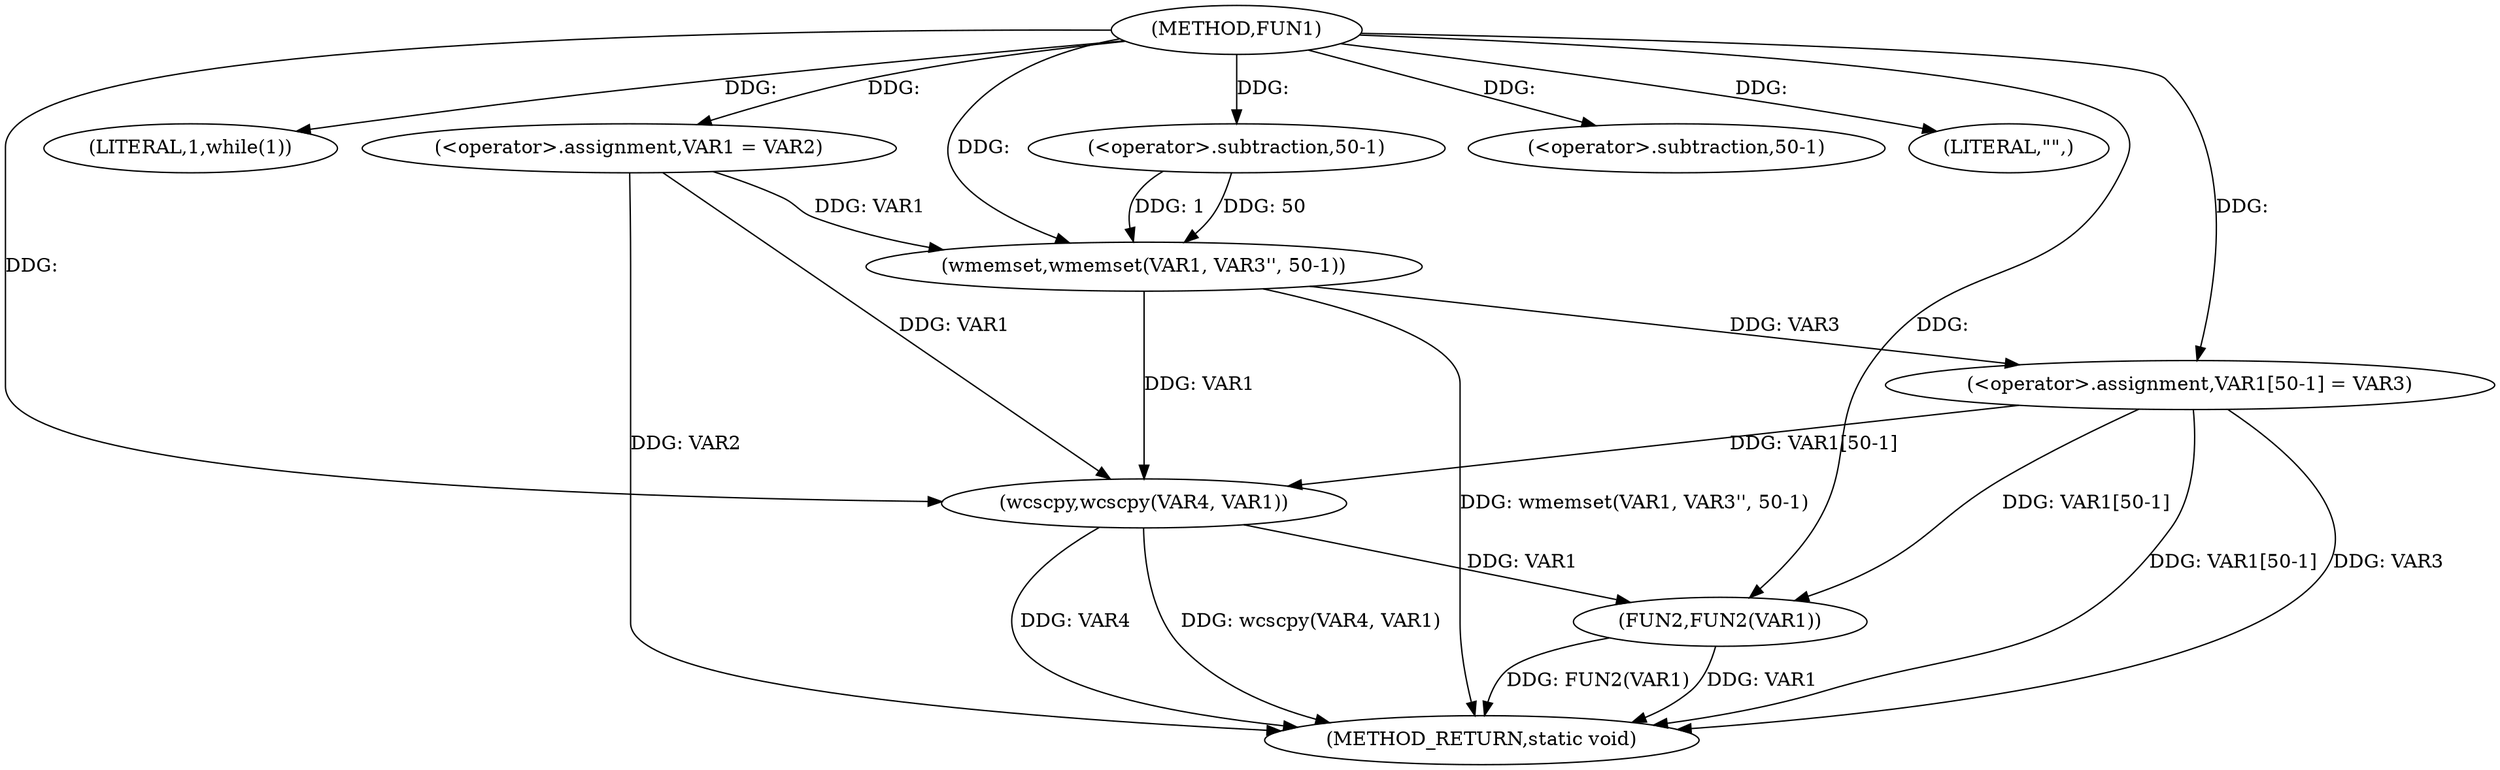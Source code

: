 digraph FUN1 {  
"1000100" [label = "(METHOD,FUN1)" ]
"1000131" [label = "(METHOD_RETURN,static void)" ]
"1000104" [label = "(<operator>.assignment,VAR1 = VAR2)" ]
"1000108" [label = "(LITERAL,1,while(1))" ]
"1000110" [label = "(wmemset,wmemset(VAR1, VAR3'', 50-1))" ]
"1000113" [label = "(<operator>.subtraction,50-1)" ]
"1000116" [label = "(<operator>.assignment,VAR1[50-1] = VAR3)" ]
"1000119" [label = "(<operator>.subtraction,50-1)" ]
"1000125" [label = "(LITERAL,\"\",)" ]
"1000126" [label = "(wcscpy,wcscpy(VAR4, VAR1))" ]
"1000129" [label = "(FUN2,FUN2(VAR1))" ]
  "1000116" -> "1000131"  [ label = "DDG: VAR1[50-1]"] 
  "1000129" -> "1000131"  [ label = "DDG: FUN2(VAR1)"] 
  "1000126" -> "1000131"  [ label = "DDG: VAR4"] 
  "1000110" -> "1000131"  [ label = "DDG: wmemset(VAR1, VAR3'', 50-1)"] 
  "1000116" -> "1000131"  [ label = "DDG: VAR3"] 
  "1000104" -> "1000131"  [ label = "DDG: VAR2"] 
  "1000129" -> "1000131"  [ label = "DDG: VAR1"] 
  "1000126" -> "1000131"  [ label = "DDG: wcscpy(VAR4, VAR1)"] 
  "1000100" -> "1000104"  [ label = "DDG: "] 
  "1000100" -> "1000108"  [ label = "DDG: "] 
  "1000104" -> "1000110"  [ label = "DDG: VAR1"] 
  "1000100" -> "1000110"  [ label = "DDG: "] 
  "1000113" -> "1000110"  [ label = "DDG: 50"] 
  "1000113" -> "1000110"  [ label = "DDG: 1"] 
  "1000100" -> "1000113"  [ label = "DDG: "] 
  "1000110" -> "1000116"  [ label = "DDG: VAR3"] 
  "1000100" -> "1000116"  [ label = "DDG: "] 
  "1000100" -> "1000119"  [ label = "DDG: "] 
  "1000100" -> "1000125"  [ label = "DDG: "] 
  "1000100" -> "1000126"  [ label = "DDG: "] 
  "1000116" -> "1000126"  [ label = "DDG: VAR1[50-1]"] 
  "1000104" -> "1000126"  [ label = "DDG: VAR1"] 
  "1000110" -> "1000126"  [ label = "DDG: VAR1"] 
  "1000116" -> "1000129"  [ label = "DDG: VAR1[50-1]"] 
  "1000126" -> "1000129"  [ label = "DDG: VAR1"] 
  "1000100" -> "1000129"  [ label = "DDG: "] 
}
